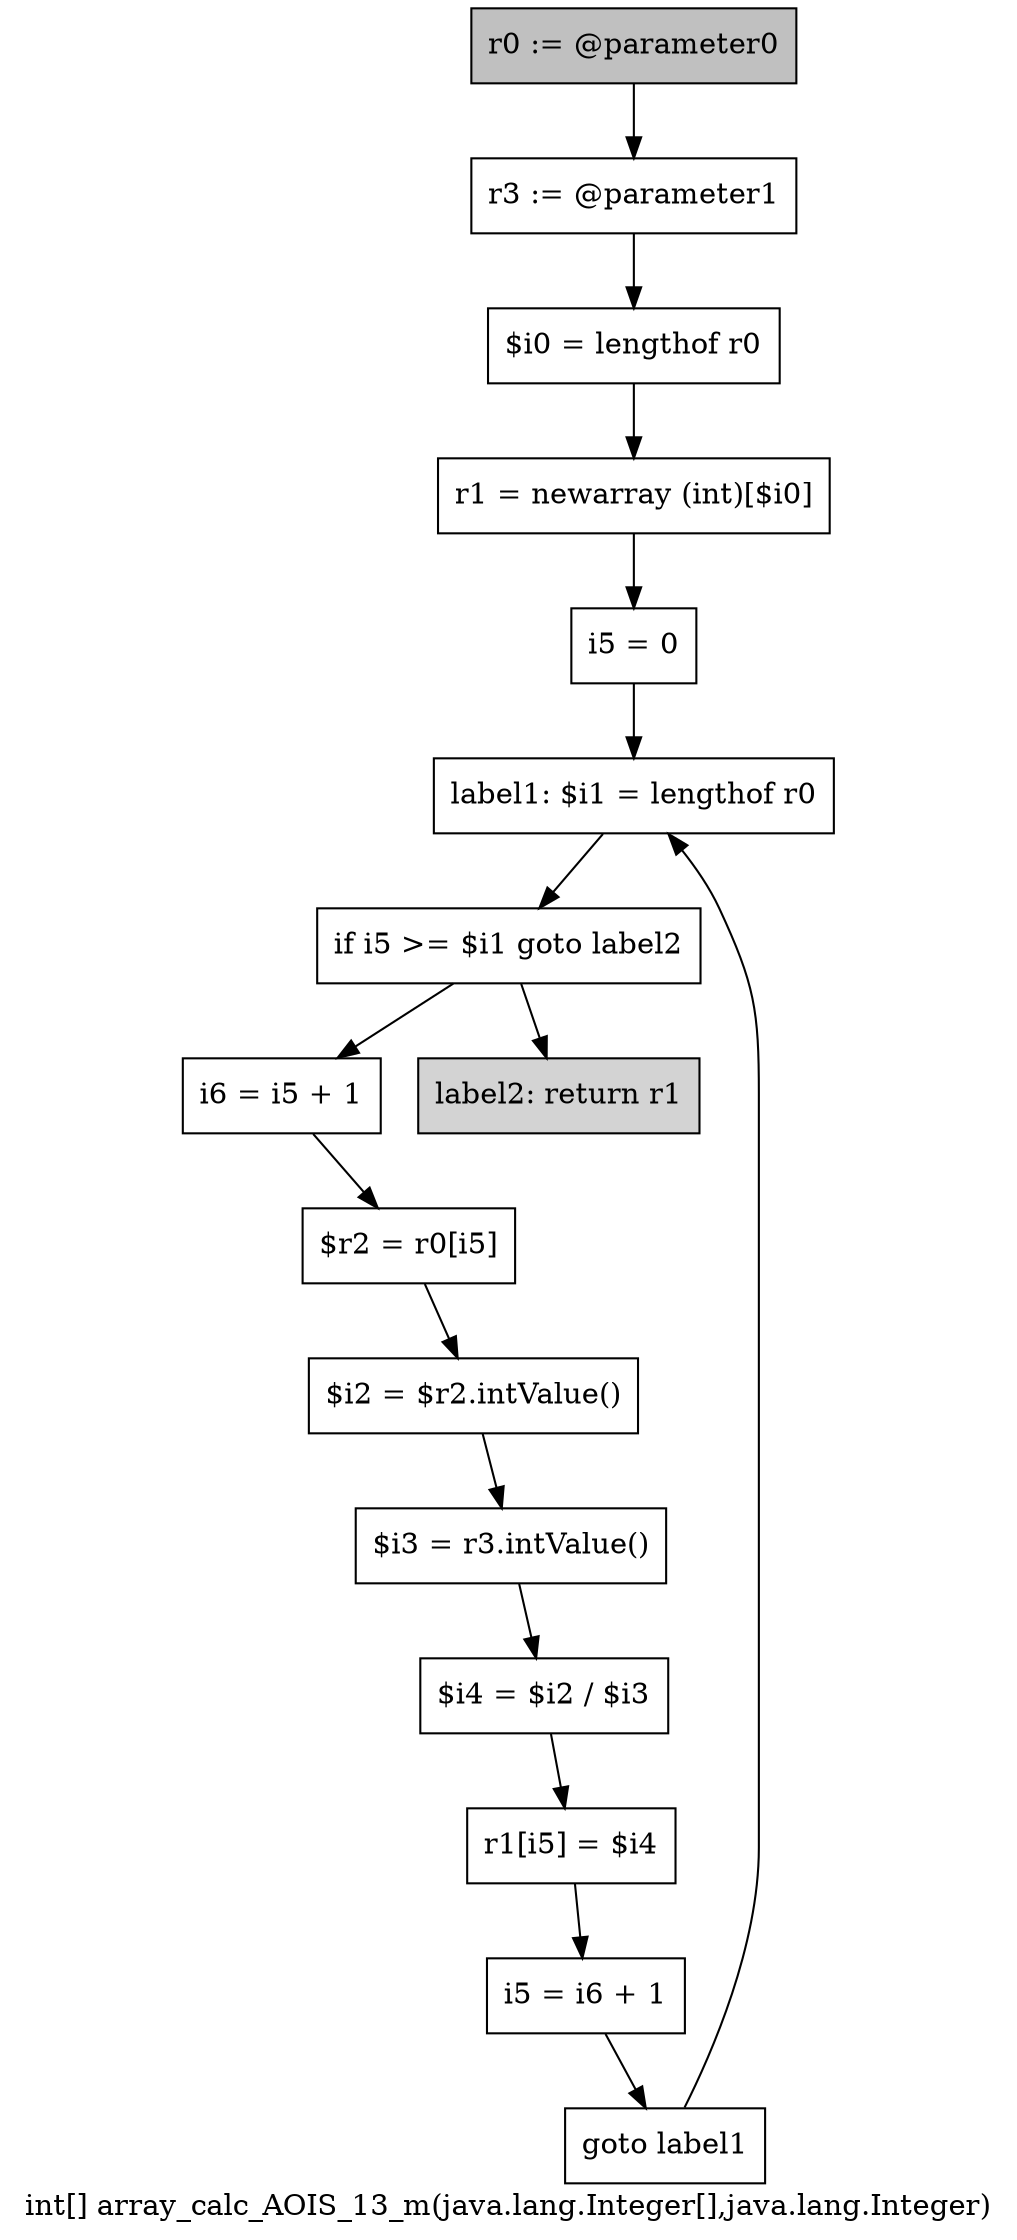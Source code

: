 digraph "int[] array_calc_AOIS_13_m(java.lang.Integer[],java.lang.Integer)" {
    label="int[] array_calc_AOIS_13_m(java.lang.Integer[],java.lang.Integer)";
    node [shape=box];
    "0" [style=filled,fillcolor=gray,label="r0 := @parameter0",];
    "1" [label="r3 := @parameter1",];
    "0"->"1";
    "2" [label="$i0 = lengthof r0",];
    "1"->"2";
    "3" [label="r1 = newarray (int)[$i0]",];
    "2"->"3";
    "4" [label="i5 = 0",];
    "3"->"4";
    "5" [label="label1: $i1 = lengthof r0",];
    "4"->"5";
    "6" [label="if i5 >= $i1 goto label2",];
    "5"->"6";
    "7" [label="i6 = i5 + 1",];
    "6"->"7";
    "15" [style=filled,fillcolor=lightgray,label="label2: return r1",];
    "6"->"15";
    "8" [label="$r2 = r0[i5]",];
    "7"->"8";
    "9" [label="$i2 = $r2.intValue()",];
    "8"->"9";
    "10" [label="$i3 = r3.intValue()",];
    "9"->"10";
    "11" [label="$i4 = $i2 / $i3",];
    "10"->"11";
    "12" [label="r1[i5] = $i4",];
    "11"->"12";
    "13" [label="i5 = i6 + 1",];
    "12"->"13";
    "14" [label="goto label1",];
    "13"->"14";
    "14"->"5";
}
